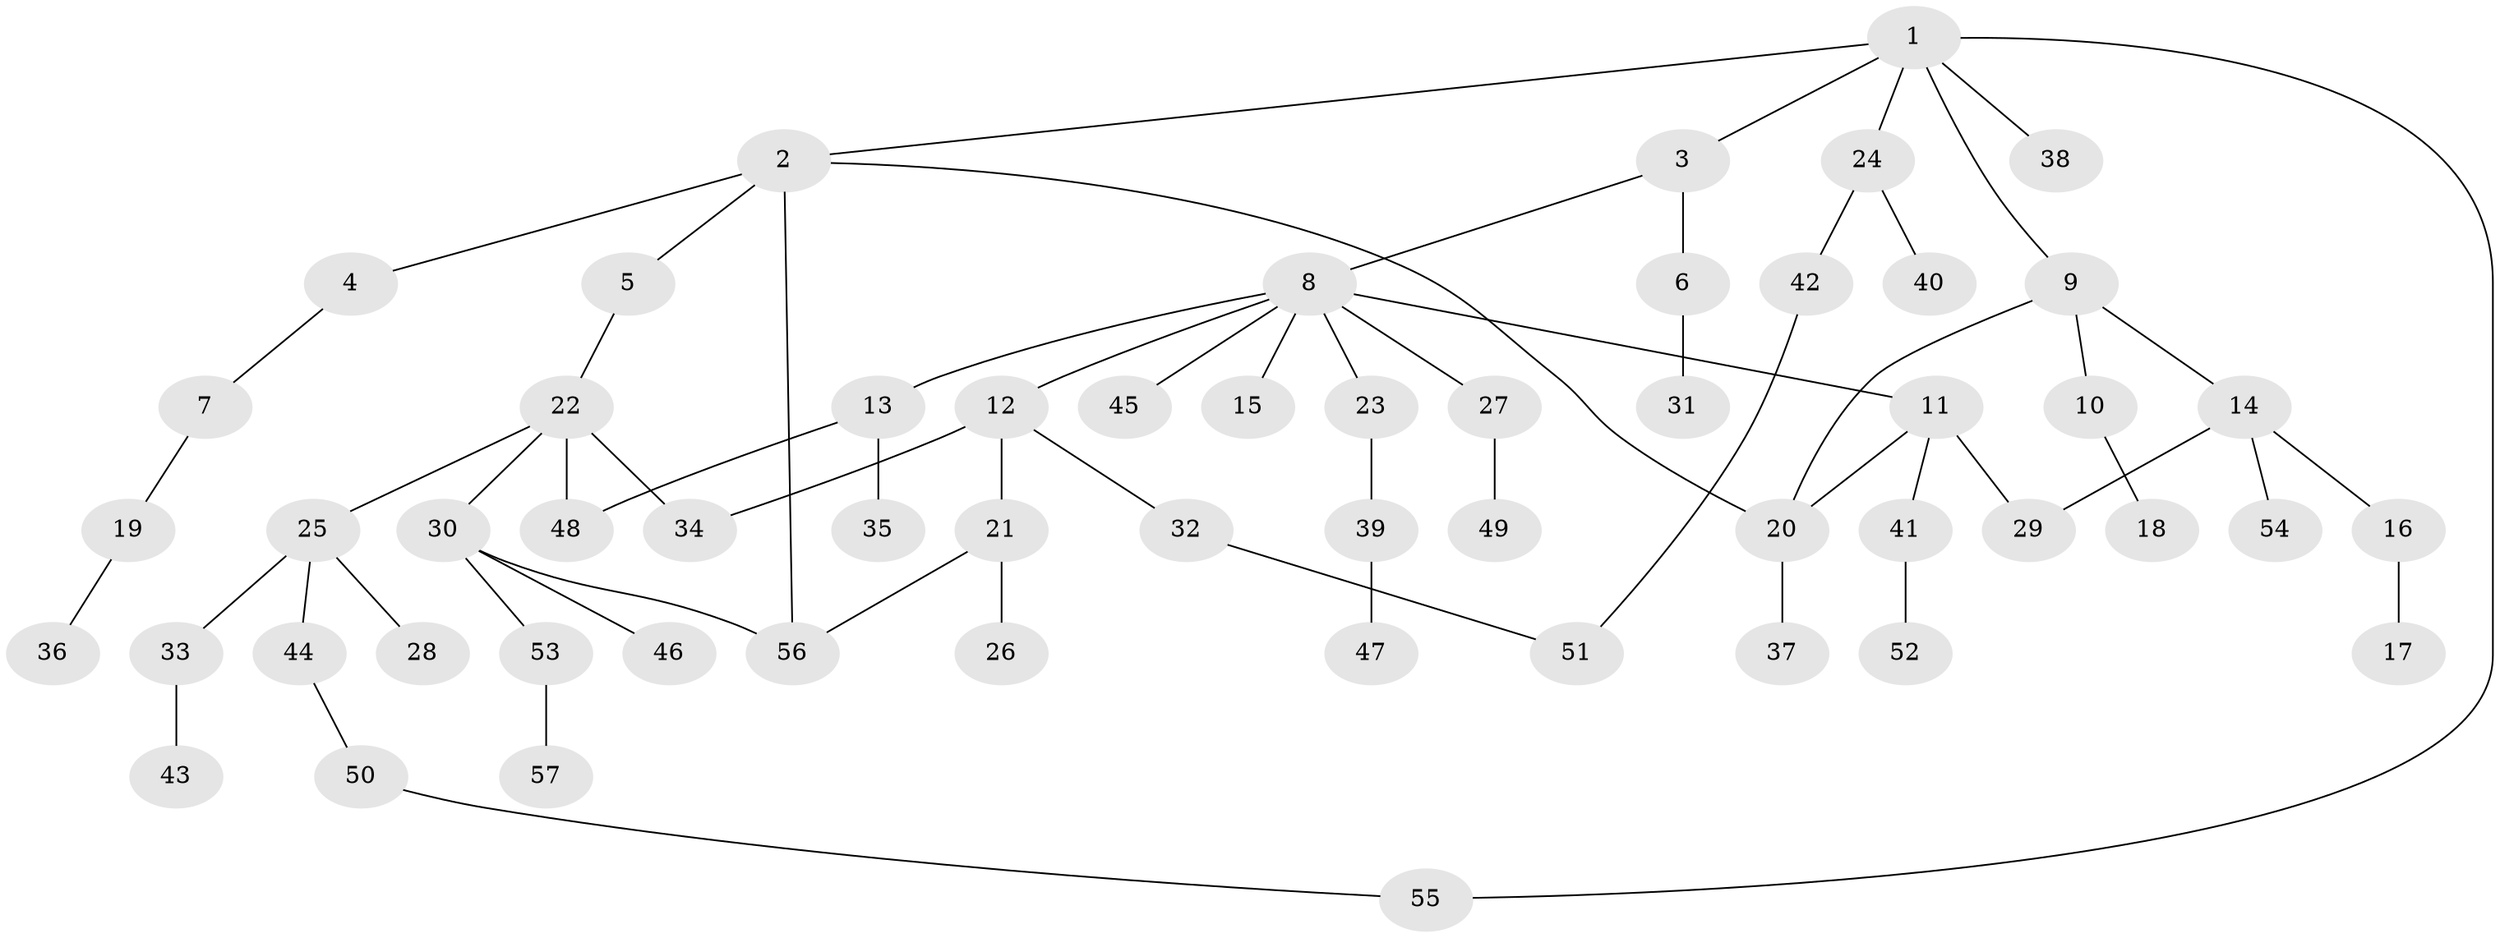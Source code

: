 // coarse degree distribution, {2: 0.3157894736842105, 4: 0.05263157894736842, 1: 0.2631578947368421, 5: 0.15789473684210525, 6: 0.10526315789473684, 3: 0.10526315789473684}
// Generated by graph-tools (version 1.1) at 2025/36/03/04/25 23:36:06]
// undirected, 57 vertices, 65 edges
graph export_dot {
  node [color=gray90,style=filled];
  1;
  2;
  3;
  4;
  5;
  6;
  7;
  8;
  9;
  10;
  11;
  12;
  13;
  14;
  15;
  16;
  17;
  18;
  19;
  20;
  21;
  22;
  23;
  24;
  25;
  26;
  27;
  28;
  29;
  30;
  31;
  32;
  33;
  34;
  35;
  36;
  37;
  38;
  39;
  40;
  41;
  42;
  43;
  44;
  45;
  46;
  47;
  48;
  49;
  50;
  51;
  52;
  53;
  54;
  55;
  56;
  57;
  1 -- 2;
  1 -- 3;
  1 -- 9;
  1 -- 24;
  1 -- 38;
  1 -- 55;
  2 -- 4;
  2 -- 5;
  2 -- 56;
  2 -- 20;
  3 -- 6;
  3 -- 8;
  4 -- 7;
  5 -- 22;
  6 -- 31;
  7 -- 19;
  8 -- 11;
  8 -- 12;
  8 -- 13;
  8 -- 15;
  8 -- 23;
  8 -- 27;
  8 -- 45;
  9 -- 10;
  9 -- 14;
  9 -- 20;
  10 -- 18;
  11 -- 29;
  11 -- 41;
  11 -- 20;
  12 -- 21;
  12 -- 32;
  12 -- 34;
  13 -- 35;
  13 -- 48;
  14 -- 16;
  14 -- 54;
  14 -- 29;
  16 -- 17;
  19 -- 36;
  20 -- 37;
  21 -- 26;
  21 -- 56;
  22 -- 25;
  22 -- 30;
  22 -- 34;
  22 -- 48;
  23 -- 39;
  24 -- 40;
  24 -- 42;
  25 -- 28;
  25 -- 33;
  25 -- 44;
  27 -- 49;
  30 -- 46;
  30 -- 53;
  30 -- 56;
  32 -- 51;
  33 -- 43;
  39 -- 47;
  41 -- 52;
  42 -- 51;
  44 -- 50;
  50 -- 55;
  53 -- 57;
}
